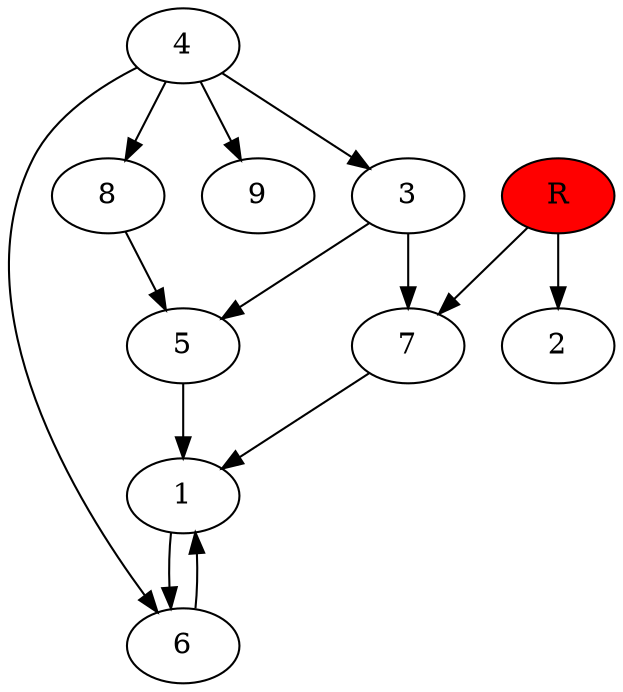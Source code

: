 digraph prb4529 {
	1
	2
	3
	4
	5
	6
	7
	8
	R [fillcolor="#ff0000" style=filled]
	1 -> 6
	3 -> 5
	3 -> 7
	4 -> 3
	4 -> 6
	4 -> 8
	4 -> 9
	5 -> 1
	6 -> 1
	7 -> 1
	8 -> 5
	R -> 2
	R -> 7
}
